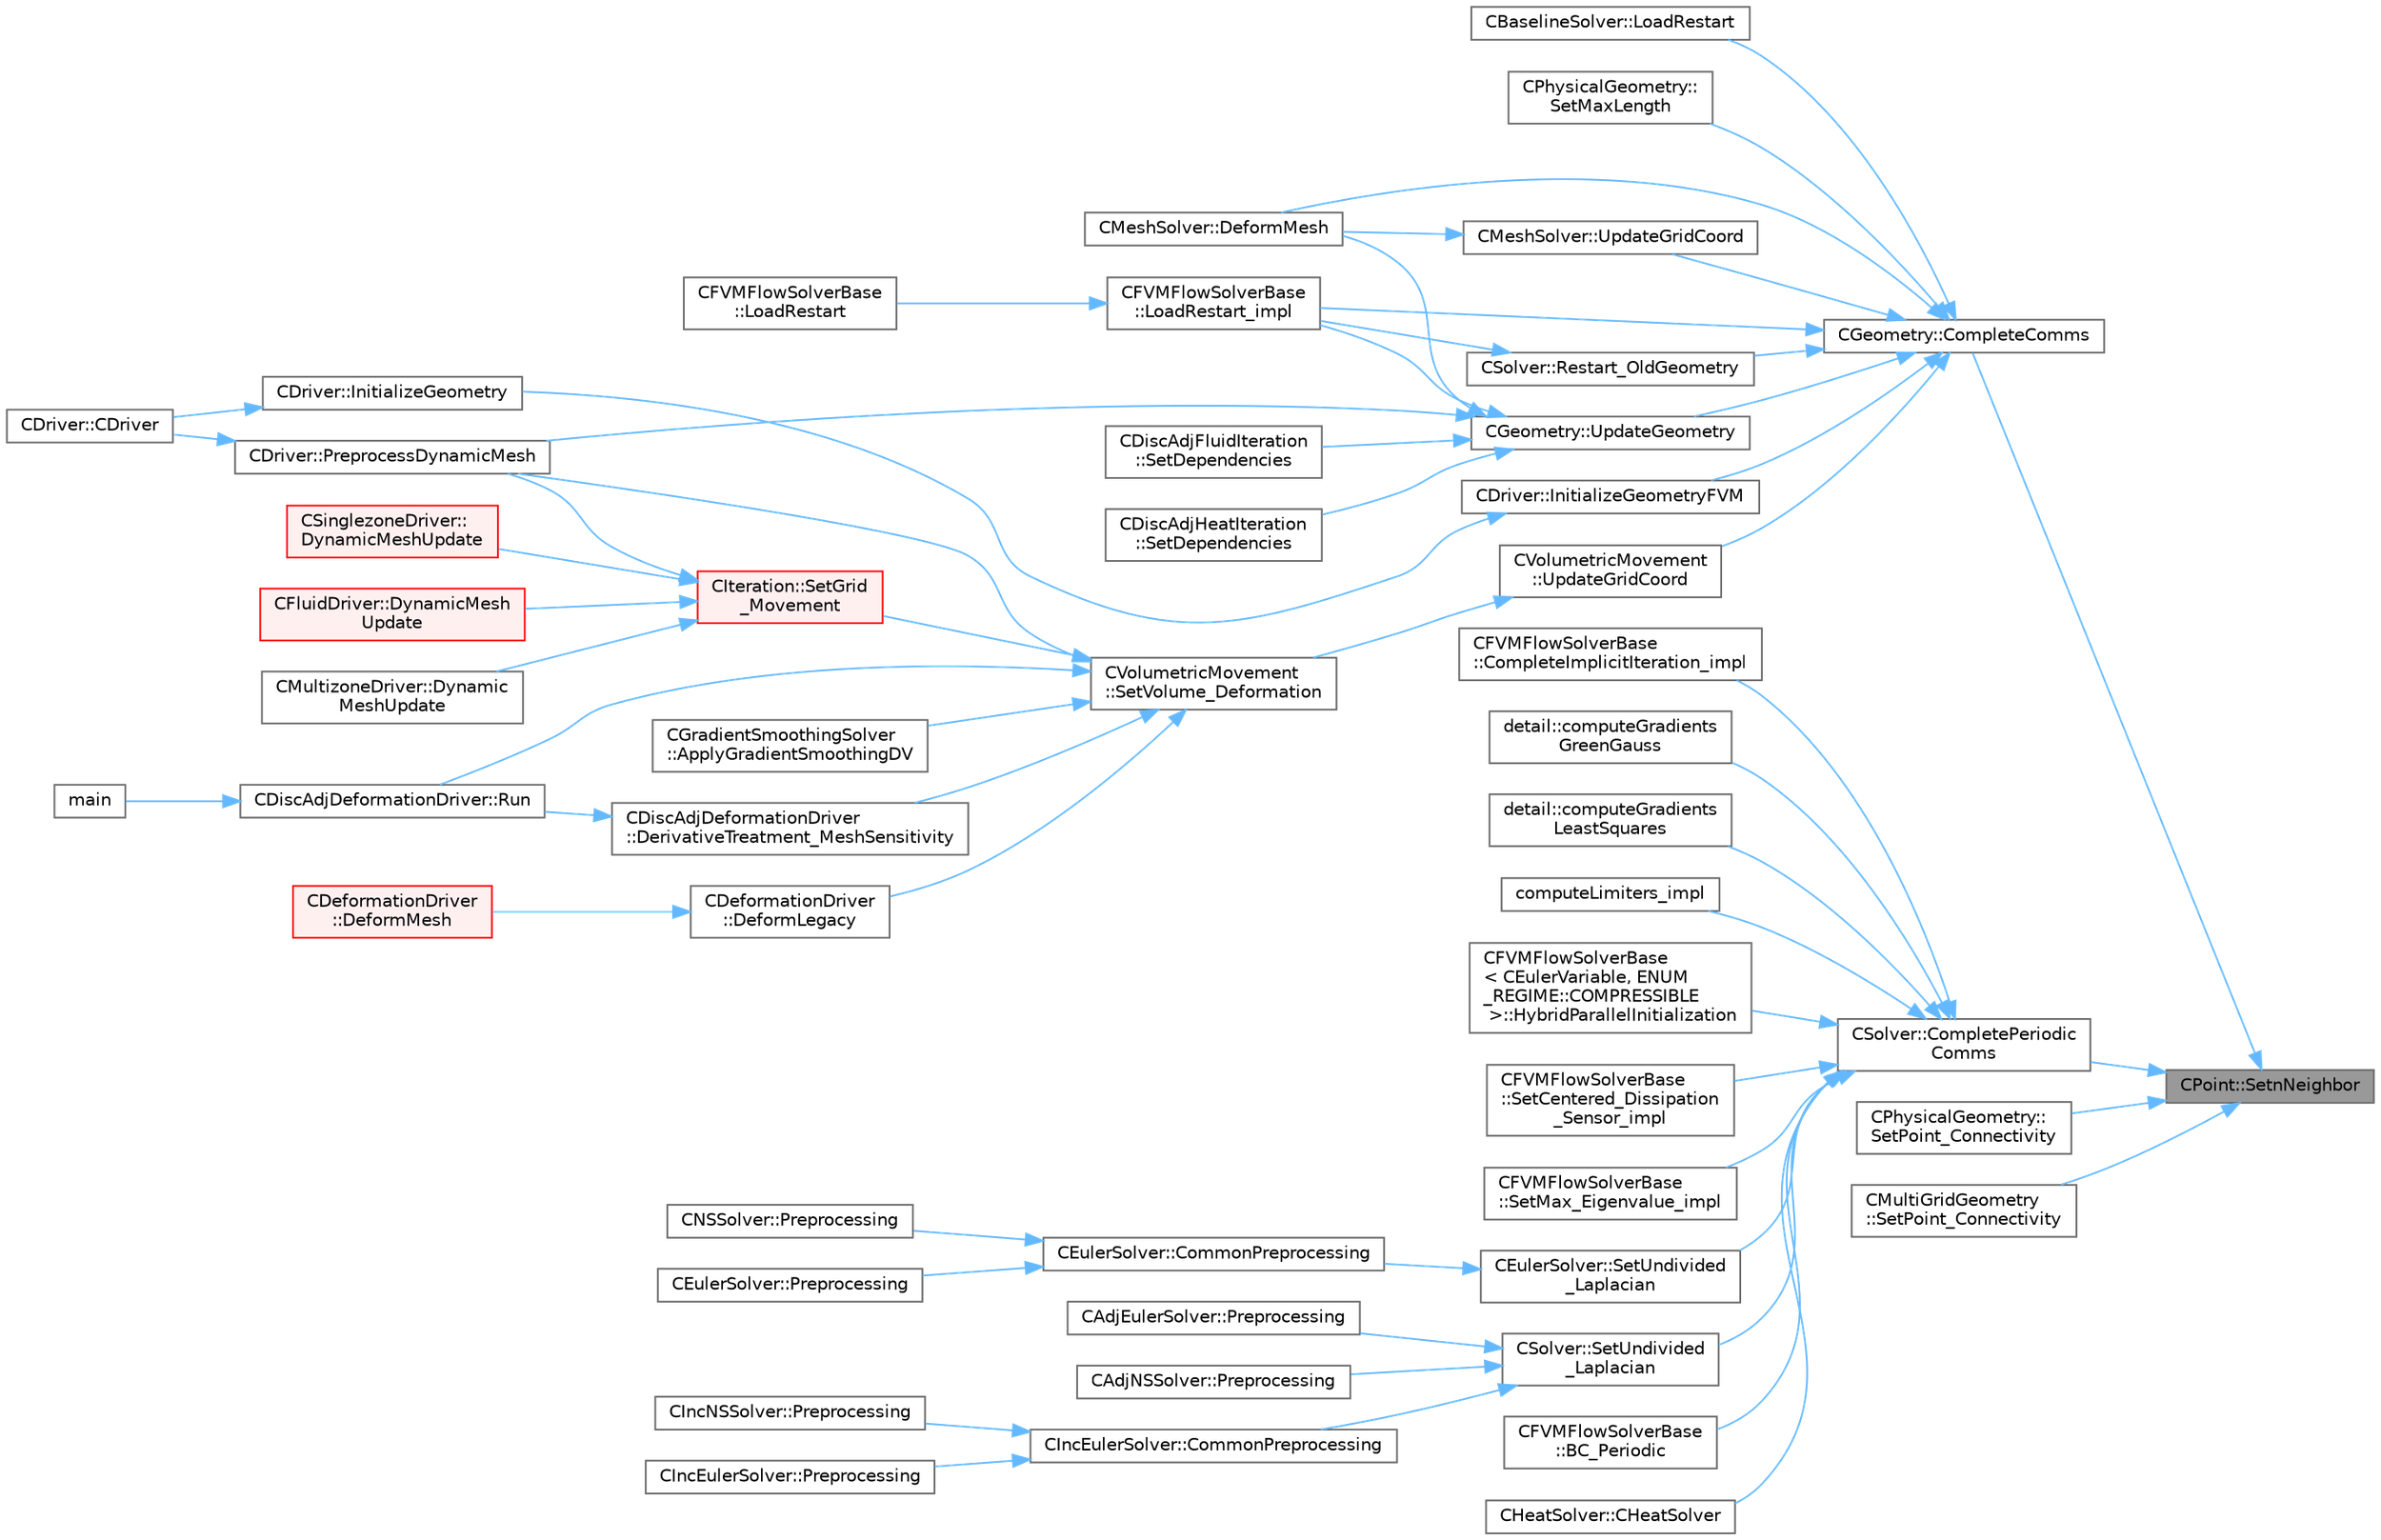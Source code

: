digraph "CPoint::SetnNeighbor"
{
 // LATEX_PDF_SIZE
  bgcolor="transparent";
  edge [fontname=Helvetica,fontsize=10,labelfontname=Helvetica,labelfontsize=10];
  node [fontname=Helvetica,fontsize=10,shape=box,height=0.2,width=0.4];
  rankdir="RL";
  Node1 [id="Node000001",label="CPoint::SetnNeighbor",height=0.2,width=0.4,color="gray40", fillcolor="grey60", style="filled", fontcolor="black",tooltip="Set the number of neighbor (artificial dissipation)."];
  Node1 -> Node2 [id="edge1_Node000001_Node000002",dir="back",color="steelblue1",style="solid",tooltip=" "];
  Node2 [id="Node000002",label="CGeometry::CompleteComms",height=0.2,width=0.4,color="grey40", fillcolor="white", style="filled",URL="$classCGeometry.html#a98e23b4abe55aaf85fb4350e6ccbc32e",tooltip="Routine to complete the set of non-blocking communications launched by InitiateComms() and unpacking ..."];
  Node2 -> Node3 [id="edge2_Node000002_Node000003",dir="back",color="steelblue1",style="solid",tooltip=" "];
  Node3 [id="Node000003",label="CMeshSolver::DeformMesh",height=0.2,width=0.4,color="grey40", fillcolor="white", style="filled",URL="$classCMeshSolver.html#a573e4ddd63b680f5705f402ec317820b",tooltip="Grid deformation using the linear elasticity equations."];
  Node2 -> Node4 [id="edge3_Node000002_Node000004",dir="back",color="steelblue1",style="solid",tooltip=" "];
  Node4 [id="Node000004",label="CDriver::InitializeGeometryFVM",height=0.2,width=0.4,color="grey40", fillcolor="white", style="filled",URL="$classCDriver.html#aedc08d3b6ea02eeed60695e5c4d52336",tooltip="InitializeGeometryFVM."];
  Node4 -> Node5 [id="edge4_Node000004_Node000005",dir="back",color="steelblue1",style="solid",tooltip=" "];
  Node5 [id="Node000005",label="CDriver::InitializeGeometry",height=0.2,width=0.4,color="grey40", fillcolor="white", style="filled",URL="$classCDriver.html#a13e45636e813ccc36b5e4a42adb18d96",tooltip="Construction of the edge-based data structure and the multi-grid structure."];
  Node5 -> Node6 [id="edge5_Node000005_Node000006",dir="back",color="steelblue1",style="solid",tooltip=" "];
  Node6 [id="Node000006",label="CDriver::CDriver",height=0.2,width=0.4,color="grey40", fillcolor="white", style="filled",URL="$classCDriver.html#a3fca4a013a6efa9bbb38fe78a86b5f3d",tooltip="Constructor of the class."];
  Node2 -> Node7 [id="edge6_Node000002_Node000007",dir="back",color="steelblue1",style="solid",tooltip=" "];
  Node7 [id="Node000007",label="CBaselineSolver::LoadRestart",height=0.2,width=0.4,color="grey40", fillcolor="white", style="filled",URL="$classCBaselineSolver.html#aa5fad3af8c5b48950679d5c5a3a91ec4",tooltip="Load a solution from a restart file."];
  Node2 -> Node8 [id="edge7_Node000002_Node000008",dir="back",color="steelblue1",style="solid",tooltip=" "];
  Node8 [id="Node000008",label="CFVMFlowSolverBase\l::LoadRestart_impl",height=0.2,width=0.4,color="grey40", fillcolor="white", style="filled",URL="$classCFVMFlowSolverBase.html#a7cf80881bcda9a08b9c8cf78e7a3bc8d",tooltip="General implementation to load a flow solution from a restart file."];
  Node8 -> Node9 [id="edge8_Node000008_Node000009",dir="back",color="steelblue1",style="solid",tooltip=" "];
  Node9 [id="Node000009",label="CFVMFlowSolverBase\l::LoadRestart",height=0.2,width=0.4,color="grey40", fillcolor="white", style="filled",URL="$classCFVMFlowSolverBase.html#a353718d951fbb4922c1f79f6ac8d88cc",tooltip="Load a solution from a restart file."];
  Node2 -> Node10 [id="edge9_Node000002_Node000010",dir="back",color="steelblue1",style="solid",tooltip=" "];
  Node10 [id="Node000010",label="CSolver::Restart_OldGeometry",height=0.2,width=0.4,color="grey40", fillcolor="white", style="filled",URL="$classCSolver.html#a15d41204955ea890bccae28ac9aa6d4b",tooltip="Load the geometries at the previous time states n and nM1."];
  Node10 -> Node8 [id="edge10_Node000010_Node000008",dir="back",color="steelblue1",style="solid",tooltip=" "];
  Node2 -> Node11 [id="edge11_Node000002_Node000011",dir="back",color="steelblue1",style="solid",tooltip=" "];
  Node11 [id="Node000011",label="CPhysicalGeometry::\lSetMaxLength",height=0.2,width=0.4,color="grey40", fillcolor="white", style="filled",URL="$classCPhysicalGeometry.html#ad7c08b67e40f383f1d86439adec70854",tooltip="Set the maximum cell-center to cell-center distance for CVs."];
  Node2 -> Node12 [id="edge12_Node000002_Node000012",dir="back",color="steelblue1",style="solid",tooltip=" "];
  Node12 [id="Node000012",label="CGeometry::UpdateGeometry",height=0.2,width=0.4,color="grey40", fillcolor="white", style="filled",URL="$classCGeometry.html#a19a4ef04ee51e37dc80cebf429e71a55",tooltip="Update the multi-grid structure and the wall-distance."];
  Node12 -> Node3 [id="edge13_Node000012_Node000003",dir="back",color="steelblue1",style="solid",tooltip=" "];
  Node12 -> Node8 [id="edge14_Node000012_Node000008",dir="back",color="steelblue1",style="solid",tooltip=" "];
  Node12 -> Node13 [id="edge15_Node000012_Node000013",dir="back",color="steelblue1",style="solid",tooltip=" "];
  Node13 [id="Node000013",label="CDriver::PreprocessDynamicMesh",height=0.2,width=0.4,color="grey40", fillcolor="white", style="filled",URL="$classCDriver.html#a1c1a52f57d73376cd2e95e730274a6ae",tooltip="GridMovement_Preprocessing."];
  Node13 -> Node6 [id="edge16_Node000013_Node000006",dir="back",color="steelblue1",style="solid",tooltip=" "];
  Node12 -> Node14 [id="edge17_Node000012_Node000014",dir="back",color="steelblue1",style="solid",tooltip=" "];
  Node14 [id="Node000014",label="CDiscAdjFluidIteration\l::SetDependencies",height=0.2,width=0.4,color="grey40", fillcolor="white", style="filled",URL="$classCDiscAdjFluidIteration.html#a5a072cbc3a0125554ba8be60d7261283",tooltip="Compute necessary variables that depend on the conservative variables or the mesh node positions (e...."];
  Node12 -> Node15 [id="edge18_Node000012_Node000015",dir="back",color="steelblue1",style="solid",tooltip=" "];
  Node15 [id="Node000015",label="CDiscAdjHeatIteration\l::SetDependencies",height=0.2,width=0.4,color="grey40", fillcolor="white", style="filled",URL="$classCDiscAdjHeatIteration.html#abedb4ebc3248b0b00235debf11d742d3",tooltip="Compute necessary variables that depend on the conservative variables or the mesh node positions (e...."];
  Node2 -> Node16 [id="edge19_Node000002_Node000016",dir="back",color="steelblue1",style="solid",tooltip=" "];
  Node16 [id="Node000016",label="CVolumetricMovement\l::UpdateGridCoord",height=0.2,width=0.4,color="grey40", fillcolor="white", style="filled",URL="$classCVolumetricMovement.html#aad474762b9f95bb5c867fe33fdb4efba",tooltip="Update the value of the coordinates after the grid movement."];
  Node16 -> Node17 [id="edge20_Node000016_Node000017",dir="back",color="steelblue1",style="solid",tooltip=" "];
  Node17 [id="Node000017",label="CVolumetricMovement\l::SetVolume_Deformation",height=0.2,width=0.4,color="grey40", fillcolor="white", style="filled",URL="$classCVolumetricMovement.html#a96c9dadafe051a2479ef4ec4b51adb04",tooltip="Grid deformation using the spring analogy method."];
  Node17 -> Node18 [id="edge21_Node000017_Node000018",dir="back",color="steelblue1",style="solid",tooltip=" "];
  Node18 [id="Node000018",label="CGradientSmoothingSolver\l::ApplyGradientSmoothingDV",height=0.2,width=0.4,color="grey40", fillcolor="white", style="filled",URL="$classCGradientSmoothingSolver.html#a443fb04934697664cd7defae114e6ef4",tooltip="All steps required for smoothing the whole system on DV level in an iterative way."];
  Node17 -> Node19 [id="edge22_Node000017_Node000019",dir="back",color="steelblue1",style="solid",tooltip=" "];
  Node19 [id="Node000019",label="CDeformationDriver\l::DeformLegacy",height=0.2,width=0.4,color="grey40", fillcolor="white", style="filled",URL="$classCDeformationDriver.html#a3a78157ae57334880516fa9b84b81c0a",tooltip="Mesh deformation based on legacy implementation."];
  Node19 -> Node20 [id="edge23_Node000019_Node000020",dir="back",color="steelblue1",style="solid",tooltip=" "];
  Node20 [id="Node000020",label="CDeformationDriver\l::DeformMesh",height=0.2,width=0.4,color="red", fillcolor="#FFF0F0", style="filled",URL="$classCDeformationDriver.html#a65c57fd20981a9d24e54421f381e0570",tooltip="Mesh deformation based on linear elasticity solver (CMeshSolver)."];
  Node17 -> Node23 [id="edge24_Node000017_Node000023",dir="back",color="steelblue1",style="solid",tooltip=" "];
  Node23 [id="Node000023",label="CDiscAdjDeformationDriver\l::DerivativeTreatment_MeshSensitivity",height=0.2,width=0.4,color="grey40", fillcolor="white", style="filled",URL="$classCDiscAdjDeformationDriver.html#af5515939a522d7ce41d1ba12be83c55b",tooltip="Treatment of derivatives with the Sobolev smoothing solver."];
  Node23 -> Node24 [id="edge25_Node000023_Node000024",dir="back",color="steelblue1",style="solid",tooltip=" "];
  Node24 [id="Node000024",label="CDiscAdjDeformationDriver::Run",height=0.2,width=0.4,color="grey40", fillcolor="white", style="filled",URL="$classCDiscAdjDeformationDriver.html#adb51f9096356607d6f48c05891dec0cb",tooltip="Launch the driver computation."];
  Node24 -> Node25 [id="edge26_Node000024_Node000025",dir="back",color="steelblue1",style="solid",tooltip=" "];
  Node25 [id="Node000025",label="main",height=0.2,width=0.4,color="grey40", fillcolor="white", style="filled",URL="$SU2__DOT_8cpp.html#a0ddf1224851353fc92bfbff6f499fa97",tooltip=" "];
  Node17 -> Node13 [id="edge27_Node000017_Node000013",dir="back",color="steelblue1",style="solid",tooltip=" "];
  Node17 -> Node24 [id="edge28_Node000017_Node000024",dir="back",color="steelblue1",style="solid",tooltip=" "];
  Node17 -> Node26 [id="edge29_Node000017_Node000026",dir="back",color="steelblue1",style="solid",tooltip=" "];
  Node26 [id="Node000026",label="CIteration::SetGrid\l_Movement",height=0.2,width=0.4,color="red", fillcolor="#FFF0F0", style="filled",URL="$classCIteration.html#a7b36785762f6b0c214569b185b858b6c",tooltip="Updates the positions and grid velocities for dynamic meshes between physical time steps."];
  Node26 -> Node27 [id="edge30_Node000026_Node000027",dir="back",color="steelblue1",style="solid",tooltip=" "];
  Node27 [id="Node000027",label="CFluidDriver::DynamicMesh\lUpdate",height=0.2,width=0.4,color="red", fillcolor="#FFF0F0", style="filled",URL="$classCFluidDriver.html#a169667db03c0f4e2511d23a8a29280f6",tooltip="Perform a dynamic mesh deformation, included grid velocity computation and the update of the multi-gr..."];
  Node26 -> Node29 [id="edge31_Node000026_Node000029",dir="back",color="steelblue1",style="solid",tooltip=" "];
  Node29 [id="Node000029",label="CMultizoneDriver::Dynamic\lMeshUpdate",height=0.2,width=0.4,color="grey40", fillcolor="white", style="filled",URL="$classCMultizoneDriver.html#a53ec5acb13bb0e897515e098b11b10ac",tooltip="Perform a dynamic mesh deformation, included grid velocity computation and the update of the multigri..."];
  Node26 -> Node30 [id="edge32_Node000026_Node000030",dir="back",color="steelblue1",style="solid",tooltip=" "];
  Node30 [id="Node000030",label="CSinglezoneDriver::\lDynamicMeshUpdate",height=0.2,width=0.4,color="red", fillcolor="#FFF0F0", style="filled",URL="$classCSinglezoneDriver.html#a2f88f82c3b958d60452d5513daf5c128",tooltip="Perform a dynamic mesh deformation, included grid velocity computation and the update of the multigri..."];
  Node26 -> Node13 [id="edge33_Node000026_Node000013",dir="back",color="steelblue1",style="solid",tooltip=" "];
  Node2 -> Node49 [id="edge34_Node000002_Node000049",dir="back",color="steelblue1",style="solid",tooltip=" "];
  Node49 [id="Node000049",label="CMeshSolver::UpdateGridCoord",height=0.2,width=0.4,color="grey40", fillcolor="white", style="filled",URL="$classCMeshSolver.html#a47153e2632f16671461055b5a20e8145",tooltip="Update the value of the coordinates after the grid movement."];
  Node49 -> Node3 [id="edge35_Node000049_Node000003",dir="back",color="steelblue1",style="solid",tooltip=" "];
  Node1 -> Node50 [id="edge36_Node000001_Node000050",dir="back",color="steelblue1",style="solid",tooltip=" "];
  Node50 [id="Node000050",label="CSolver::CompletePeriodic\lComms",height=0.2,width=0.4,color="grey40", fillcolor="white", style="filled",URL="$classCSolver.html#a6b9c3e0290bce84f14ad3fde8ffa8658",tooltip="Routine to complete the set of non-blocking periodic communications launched by InitiatePeriodicComms..."];
  Node50 -> Node51 [id="edge37_Node000050_Node000051",dir="back",color="steelblue1",style="solid",tooltip=" "];
  Node51 [id="Node000051",label="CFVMFlowSolverBase\l::BC_Periodic",height=0.2,width=0.4,color="grey40", fillcolor="white", style="filled",URL="$classCFVMFlowSolverBase.html#a24ebe4d462bbef07ec992c8c4d3e3aa3",tooltip="Impose a periodic boundary condition by summing contributions from the complete control volume."];
  Node50 -> Node52 [id="edge38_Node000050_Node000052",dir="back",color="steelblue1",style="solid",tooltip=" "];
  Node52 [id="Node000052",label="CHeatSolver::CHeatSolver",height=0.2,width=0.4,color="grey40", fillcolor="white", style="filled",URL="$classCHeatSolver.html#a89c9ece2b98a950e53f4ee9482968186",tooltip="Constructor of the class."];
  Node50 -> Node53 [id="edge39_Node000050_Node000053",dir="back",color="steelblue1",style="solid",tooltip=" "];
  Node53 [id="Node000053",label="CFVMFlowSolverBase\l::CompleteImplicitIteration_impl",height=0.2,width=0.4,color="grey40", fillcolor="white", style="filled",URL="$classCFVMFlowSolverBase.html#a3eb0fbabf1ce42ccc0fe626473800e09",tooltip="Generic implementation to complete an implicit iteration, i.e. update the solution."];
  Node50 -> Node54 [id="edge40_Node000050_Node000054",dir="back",color="steelblue1",style="solid",tooltip=" "];
  Node54 [id="Node000054",label="detail::computeGradients\lGreenGauss",height=0.2,width=0.4,color="grey40", fillcolor="white", style="filled",URL="$group__FvmAlgos.html#ga031dfb21c1777c986ae93d716ec4568b",tooltip="Compute the gradient of a field using the Green-Gauss theorem."];
  Node50 -> Node55 [id="edge41_Node000050_Node000055",dir="back",color="steelblue1",style="solid",tooltip=" "];
  Node55 [id="Node000055",label="detail::computeGradients\lLeastSquares",height=0.2,width=0.4,color="grey40", fillcolor="white", style="filled",URL="$group__FvmAlgos.html#ga186a32bf8b211a50432fe55a6a608c21",tooltip="Compute the gradient of a field using inverse-distance-weighted or unweighted Least-Squares approxima..."];
  Node50 -> Node56 [id="edge42_Node000050_Node000056",dir="back",color="steelblue1",style="solid",tooltip=" "];
  Node56 [id="Node000056",label="computeLimiters_impl",height=0.2,width=0.4,color="grey40", fillcolor="white", style="filled",URL="$group__FvmAlgos.html#ga4639562695f9dc19f098e6d00fcacde1",tooltip="Generic limiter computation for methods based on one limiter value per point (as opposed to one per e..."];
  Node50 -> Node57 [id="edge43_Node000050_Node000057",dir="back",color="steelblue1",style="solid",tooltip=" "];
  Node57 [id="Node000057",label="CFVMFlowSolverBase\l\< CEulerVariable, ENUM\l_REGIME::COMPRESSIBLE\l \>::HybridParallelInitialization",height=0.2,width=0.4,color="grey40", fillcolor="white", style="filled",URL="$classCFVMFlowSolverBase.html#add3f32c09f3bb0032ed4cc4144ec8b10",tooltip="Initialize thread parallel variables."];
  Node50 -> Node58 [id="edge44_Node000050_Node000058",dir="back",color="steelblue1",style="solid",tooltip=" "];
  Node58 [id="Node000058",label="CFVMFlowSolverBase\l::SetCentered_Dissipation\l_Sensor_impl",height=0.2,width=0.4,color="grey40", fillcolor="white", style="filled",URL="$classCFVMFlowSolverBase.html#afb9ed896e3882658d23042a5ee15c9d2",tooltip="Compute the dissipation sensor for centered schemes."];
  Node50 -> Node59 [id="edge45_Node000050_Node000059",dir="back",color="steelblue1",style="solid",tooltip=" "];
  Node59 [id="Node000059",label="CFVMFlowSolverBase\l::SetMax_Eigenvalue_impl",height=0.2,width=0.4,color="grey40", fillcolor="white", style="filled",URL="$classCFVMFlowSolverBase.html#adc3a96a8ca25902058864c18b533192d",tooltip="Compute the max eigenvalue, gemeric implementation."];
  Node50 -> Node60 [id="edge46_Node000050_Node000060",dir="back",color="steelblue1",style="solid",tooltip=" "];
  Node60 [id="Node000060",label="CEulerSolver::SetUndivided\l_Laplacian",height=0.2,width=0.4,color="grey40", fillcolor="white", style="filled",URL="$classCEulerSolver.html#a82314e58faf4d98a5f3733f43d64de92",tooltip="Compute the undivided laplacian for the solution."];
  Node60 -> Node61 [id="edge47_Node000060_Node000061",dir="back",color="steelblue1",style="solid",tooltip=" "];
  Node61 [id="Node000061",label="CEulerSolver::CommonPreprocessing",height=0.2,width=0.4,color="grey40", fillcolor="white", style="filled",URL="$classCEulerSolver.html#a0d6f93feba8d6aad18edf3594213042b",tooltip="Preprocessing actions common to the Euler and NS solvers."];
  Node61 -> Node62 [id="edge48_Node000061_Node000062",dir="back",color="steelblue1",style="solid",tooltip=" "];
  Node62 [id="Node000062",label="CEulerSolver::Preprocessing",height=0.2,width=0.4,color="grey40", fillcolor="white", style="filled",URL="$classCEulerSolver.html#ab08b6aa95648e7ab973f9f247fe54b31",tooltip="Compute primitive variables and their gradients."];
  Node61 -> Node63 [id="edge49_Node000061_Node000063",dir="back",color="steelblue1",style="solid",tooltip=" "];
  Node63 [id="Node000063",label="CNSSolver::Preprocessing",height=0.2,width=0.4,color="grey40", fillcolor="white", style="filled",URL="$classCNSSolver.html#af83e7cb773797239cdc98fc4d202d32f",tooltip="Restart residual and compute gradients."];
  Node50 -> Node64 [id="edge50_Node000050_Node000064",dir="back",color="steelblue1",style="solid",tooltip=" "];
  Node64 [id="Node000064",label="CSolver::SetUndivided\l_Laplacian",height=0.2,width=0.4,color="grey40", fillcolor="white", style="filled",URL="$classCSolver.html#ae9fa6bf0e3ef0dff07dd85e0a87eef4d",tooltip="Compute the undivided laplacian for the solution variables."];
  Node64 -> Node65 [id="edge51_Node000064_Node000065",dir="back",color="steelblue1",style="solid",tooltip=" "];
  Node65 [id="Node000065",label="CIncEulerSolver::CommonPreprocessing",height=0.2,width=0.4,color="grey40", fillcolor="white", style="filled",URL="$classCIncEulerSolver.html#ac50d02e914c4337e73d2c4878b12c59d",tooltip="Preprocessing actions common to the Euler and NS solvers."];
  Node65 -> Node66 [id="edge52_Node000065_Node000066",dir="back",color="steelblue1",style="solid",tooltip=" "];
  Node66 [id="Node000066",label="CIncEulerSolver::Preprocessing",height=0.2,width=0.4,color="grey40", fillcolor="white", style="filled",URL="$classCIncEulerSolver.html#aac33066eba6bdbe02693afb992e307d8",tooltip="Compute primitive variables and their gradients."];
  Node65 -> Node67 [id="edge53_Node000065_Node000067",dir="back",color="steelblue1",style="solid",tooltip=" "];
  Node67 [id="Node000067",label="CIncNSSolver::Preprocessing",height=0.2,width=0.4,color="grey40", fillcolor="white", style="filled",URL="$classCIncNSSolver.html#aaaff5cfe93aa72a689248c80b2ea9149",tooltip="Restart residual and compute gradients."];
  Node64 -> Node68 [id="edge54_Node000064_Node000068",dir="back",color="steelblue1",style="solid",tooltip=" "];
  Node68 [id="Node000068",label="CAdjEulerSolver::Preprocessing",height=0.2,width=0.4,color="grey40", fillcolor="white", style="filled",URL="$classCAdjEulerSolver.html#a64baf8c7af6006bdc4ad0919f7c2507a",tooltip="Initialize the residual vectors."];
  Node64 -> Node69 [id="edge55_Node000064_Node000069",dir="back",color="steelblue1",style="solid",tooltip=" "];
  Node69 [id="Node000069",label="CAdjNSSolver::Preprocessing",height=0.2,width=0.4,color="grey40", fillcolor="white", style="filled",URL="$classCAdjNSSolver.html#a0669f6fb8ef7cd7800d151d4aff7d3f6",tooltip="Restart residual and compute gradients."];
  Node1 -> Node70 [id="edge56_Node000001_Node000070",dir="back",color="steelblue1",style="solid",tooltip=" "];
  Node70 [id="Node000070",label="CPhysicalGeometry::\lSetPoint_Connectivity",height=0.2,width=0.4,color="grey40", fillcolor="white", style="filled",URL="$classCPhysicalGeometry.html#ab0568a0b65f24202290007ca97e5e050",tooltip="Set points which surround a point."];
  Node1 -> Node71 [id="edge57_Node000001_Node000071",dir="back",color="steelblue1",style="solid",tooltip=" "];
  Node71 [id="Node000071",label="CMultiGridGeometry\l::SetPoint_Connectivity",height=0.2,width=0.4,color="grey40", fillcolor="white", style="filled",URL="$classCMultiGridGeometry.html#aea8846cce64d85bb7c4ece4f8ab3d1e8",tooltip="Set points which surround a point."];
}

